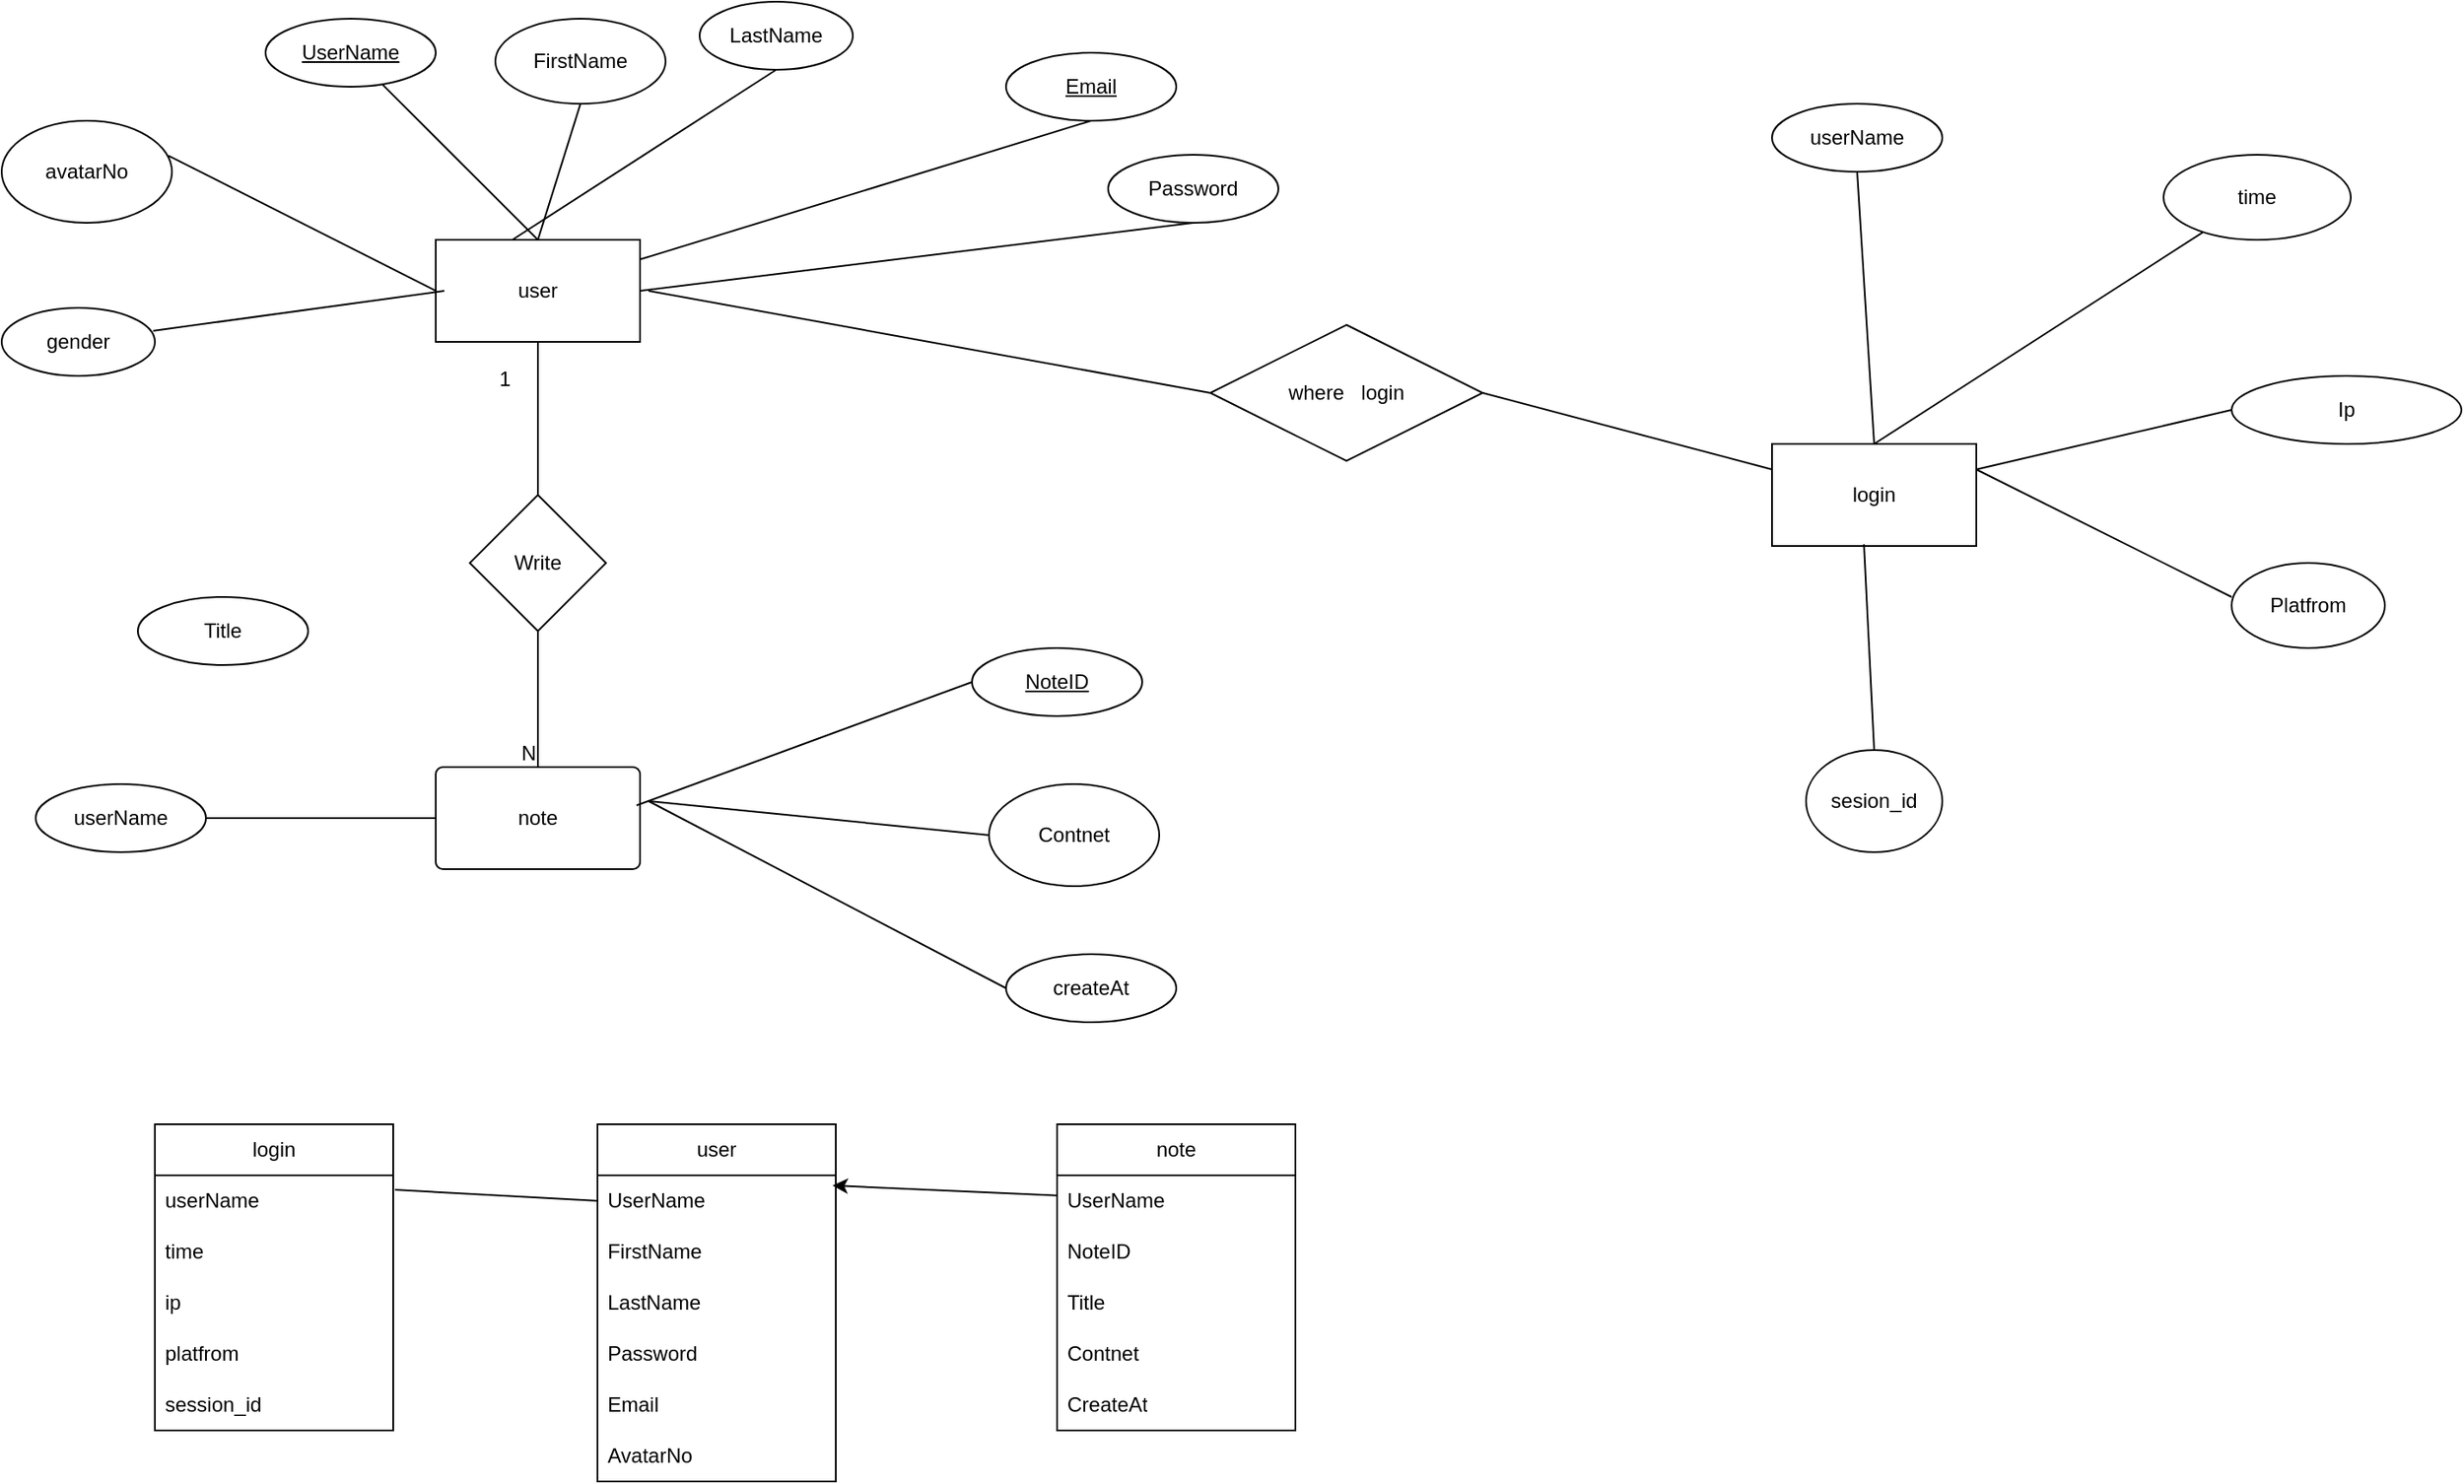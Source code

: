 <mxfile version="24.0.0" type="device">
  <diagram name="Page-1" id="vqWZzH7CyOvR_Mh9cAC_">
    <mxGraphModel dx="2240" dy="2084" grid="1" gridSize="10" guides="1" tooltips="1" connect="1" arrows="1" fold="1" page="1" pageScale="1" pageWidth="850" pageHeight="1100" math="0" shadow="0">
      <root>
        <mxCell id="0" />
        <mxCell id="1" parent="0" />
        <mxCell id="JY1u2aC3xo4Y8I_RKsfR-1" value="user" style="rounded=0;whiteSpace=wrap;html=1;" parent="1" vertex="1">
          <mxGeometry x="305" y="760" width="120" height="60" as="geometry" />
        </mxCell>
        <mxCell id="JY1u2aC3xo4Y8I_RKsfR-2" value="LastName" style="ellipse;whiteSpace=wrap;html=1;" parent="1" vertex="1">
          <mxGeometry x="460" y="620" width="90" height="40" as="geometry" />
        </mxCell>
        <mxCell id="JY1u2aC3xo4Y8I_RKsfR-3" value="FirstName" style="ellipse;whiteSpace=wrap;html=1;" parent="1" vertex="1">
          <mxGeometry x="340" y="630" width="100" height="50" as="geometry" />
        </mxCell>
        <mxCell id="JY1u2aC3xo4Y8I_RKsfR-4" value="UserName" style="ellipse;whiteSpace=wrap;html=1;align=center;fontStyle=4;" parent="1" vertex="1">
          <mxGeometry x="205" y="630" width="100" height="40" as="geometry" />
        </mxCell>
        <mxCell id="JY1u2aC3xo4Y8I_RKsfR-5" value="" style="endArrow=none;html=1;rounded=0;exitX=0.5;exitY=0;exitDx=0;exitDy=0;" parent="1" source="JY1u2aC3xo4Y8I_RKsfR-1" target="JY1u2aC3xo4Y8I_RKsfR-4" edge="1">
          <mxGeometry width="50" height="50" relative="1" as="geometry">
            <mxPoint x="320" y="680" as="sourcePoint" />
            <mxPoint x="370" y="630" as="targetPoint" />
          </mxGeometry>
        </mxCell>
        <mxCell id="JY1u2aC3xo4Y8I_RKsfR-6" value="" style="endArrow=none;html=1;rounded=0;exitX=0.5;exitY=1;exitDx=0;exitDy=0;" parent="1" source="JY1u2aC3xo4Y8I_RKsfR-2" edge="1">
          <mxGeometry width="50" height="50" relative="1" as="geometry">
            <mxPoint x="270" y="780" as="sourcePoint" />
            <mxPoint x="350" y="760" as="targetPoint" />
          </mxGeometry>
        </mxCell>
        <mxCell id="JY1u2aC3xo4Y8I_RKsfR-7" value="" style="endArrow=none;html=1;rounded=0;exitX=0.5;exitY=0;exitDx=0;exitDy=0;entryX=0.5;entryY=1;entryDx=0;entryDy=0;" parent="1" source="JY1u2aC3xo4Y8I_RKsfR-1" target="JY1u2aC3xo4Y8I_RKsfR-3" edge="1">
          <mxGeometry width="50" height="50" relative="1" as="geometry">
            <mxPoint x="360" y="760" as="sourcePoint" />
            <mxPoint x="450" y="710" as="targetPoint" />
          </mxGeometry>
        </mxCell>
        <mxCell id="JY1u2aC3xo4Y8I_RKsfR-8" value="Email" style="ellipse;whiteSpace=wrap;html=1;align=center;fontStyle=4;" parent="1" vertex="1">
          <mxGeometry x="640" y="650" width="100" height="40" as="geometry" />
        </mxCell>
        <mxCell id="JY1u2aC3xo4Y8I_RKsfR-9" value="" style="endArrow=none;html=1;rounded=0;exitX=0.5;exitY=1;exitDx=0;exitDy=0;" parent="1" source="JY1u2aC3xo4Y8I_RKsfR-8" target="JY1u2aC3xo4Y8I_RKsfR-1" edge="1">
          <mxGeometry width="50" height="50" relative="1" as="geometry">
            <mxPoint x="320" y="800" as="sourcePoint" />
            <mxPoint x="370" y="760" as="targetPoint" />
          </mxGeometry>
        </mxCell>
        <mxCell id="JY1u2aC3xo4Y8I_RKsfR-10" value="avatarNo" style="ellipse;whiteSpace=wrap;html=1;" parent="1" vertex="1">
          <mxGeometry x="50" y="690" width="100" height="60" as="geometry" />
        </mxCell>
        <mxCell id="JY1u2aC3xo4Y8I_RKsfR-11" value="" style="endArrow=none;html=1;rounded=0;exitX=0.98;exitY=0.342;exitDx=0;exitDy=0;exitPerimeter=0;entryX=0;entryY=0.5;entryDx=0;entryDy=0;" parent="1" source="JY1u2aC3xo4Y8I_RKsfR-10" target="JY1u2aC3xo4Y8I_RKsfR-1" edge="1">
          <mxGeometry width="50" height="50" relative="1" as="geometry">
            <mxPoint x="260" y="830" as="sourcePoint" />
            <mxPoint x="300" y="790" as="targetPoint" />
          </mxGeometry>
        </mxCell>
        <mxCell id="JY1u2aC3xo4Y8I_RKsfR-12" value="note" style="rounded=1;whiteSpace=wrap;html=1;arcSize=7;" parent="1" vertex="1">
          <mxGeometry x="305" y="1070" width="120" height="60" as="geometry" />
        </mxCell>
        <mxCell id="JY1u2aC3xo4Y8I_RKsfR-17" value="NoteID" style="ellipse;whiteSpace=wrap;html=1;align=center;fontStyle=4;" parent="1" vertex="1">
          <mxGeometry x="620" y="1000" width="100" height="40" as="geometry" />
        </mxCell>
        <mxCell id="JY1u2aC3xo4Y8I_RKsfR-19" value="Write" style="rhombus;whiteSpace=wrap;html=1;" parent="1" vertex="1">
          <mxGeometry x="325" y="910" width="80" height="80" as="geometry" />
        </mxCell>
        <mxCell id="JY1u2aC3xo4Y8I_RKsfR-34" value="" style="endArrow=none;html=1;rounded=0;entryX=0.5;entryY=0;entryDx=0;entryDy=0;exitX=0.5;exitY=1;exitDx=0;exitDy=0;" parent="1" source="JY1u2aC3xo4Y8I_RKsfR-19" target="JY1u2aC3xo4Y8I_RKsfR-12" edge="1">
          <mxGeometry relative="1" as="geometry">
            <mxPoint x="340" y="1000" as="sourcePoint" />
            <mxPoint x="500" y="1000" as="targetPoint" />
          </mxGeometry>
        </mxCell>
        <mxCell id="JY1u2aC3xo4Y8I_RKsfR-35" value="N" style="resizable=0;html=1;whiteSpace=wrap;align=right;verticalAlign=bottom;" parent="JY1u2aC3xo4Y8I_RKsfR-34" connectable="0" vertex="1">
          <mxGeometry x="1" relative="1" as="geometry" />
        </mxCell>
        <mxCell id="JY1u2aC3xo4Y8I_RKsfR-36" value="" style="endArrow=none;html=1;rounded=0;exitX=0.5;exitY=0;exitDx=0;exitDy=0;entryX=0.5;entryY=1;entryDx=0;entryDy=0;" parent="1" source="JY1u2aC3xo4Y8I_RKsfR-19" target="JY1u2aC3xo4Y8I_RKsfR-1" edge="1">
          <mxGeometry relative="1" as="geometry">
            <mxPoint x="520" y="890" as="sourcePoint" />
            <mxPoint x="680" y="890" as="targetPoint" />
          </mxGeometry>
        </mxCell>
        <mxCell id="JY1u2aC3xo4Y8I_RKsfR-37" value="" style="resizable=0;html=1;whiteSpace=wrap;align=left;verticalAlign=bottom;" parent="JY1u2aC3xo4Y8I_RKsfR-36" connectable="0" vertex="1">
          <mxGeometry x="-1" relative="1" as="geometry" />
        </mxCell>
        <mxCell id="JY1u2aC3xo4Y8I_RKsfR-38" value="1" style="resizable=0;html=1;whiteSpace=wrap;align=right;verticalAlign=bottom;" parent="JY1u2aC3xo4Y8I_RKsfR-36" connectable="0" vertex="1">
          <mxGeometry x="1" relative="1" as="geometry">
            <mxPoint x="-15" y="30" as="offset" />
          </mxGeometry>
        </mxCell>
        <mxCell id="JY1u2aC3xo4Y8I_RKsfR-40" value="" style="endArrow=none;html=1;rounded=0;entryX=0;entryY=0.5;entryDx=0;entryDy=0;exitX=0.983;exitY=0.375;exitDx=0;exitDy=0;exitPerimeter=0;" parent="1" source="JY1u2aC3xo4Y8I_RKsfR-12" target="JY1u2aC3xo4Y8I_RKsfR-17" edge="1">
          <mxGeometry relative="1" as="geometry">
            <mxPoint x="425" y="1100" as="sourcePoint" />
            <mxPoint x="585" y="1100" as="targetPoint" />
          </mxGeometry>
        </mxCell>
        <mxCell id="JY1u2aC3xo4Y8I_RKsfR-41" value="Contnet" style="ellipse;whiteSpace=wrap;html=1;" parent="1" vertex="1">
          <mxGeometry x="630" y="1080" width="100" height="60" as="geometry" />
        </mxCell>
        <mxCell id="JY1u2aC3xo4Y8I_RKsfR-42" value="" style="endArrow=none;html=1;rounded=0;entryX=0;entryY=0.5;entryDx=0;entryDy=0;" parent="1" target="JY1u2aC3xo4Y8I_RKsfR-41" edge="1">
          <mxGeometry relative="1" as="geometry">
            <mxPoint x="430" y="1090" as="sourcePoint" />
            <mxPoint x="540" y="1130" as="targetPoint" />
          </mxGeometry>
        </mxCell>
        <mxCell id="JY1u2aC3xo4Y8I_RKsfR-43" value="createAt" style="ellipse;whiteSpace=wrap;html=1;align=center;" parent="1" vertex="1">
          <mxGeometry x="640" y="1180" width="100" height="40" as="geometry" />
        </mxCell>
        <mxCell id="JY1u2aC3xo4Y8I_RKsfR-44" value="" style="endArrow=none;html=1;rounded=0;entryX=0;entryY=0.5;entryDx=0;entryDy=0;" parent="1" target="JY1u2aC3xo4Y8I_RKsfR-43" edge="1">
          <mxGeometry width="50" height="50" relative="1" as="geometry">
            <mxPoint x="430" y="1090" as="sourcePoint" />
            <mxPoint x="630" y="1190" as="targetPoint" />
          </mxGeometry>
        </mxCell>
        <mxCell id="JY1u2aC3xo4Y8I_RKsfR-46" value="user" style="swimlane;fontStyle=0;childLayout=stackLayout;horizontal=1;startSize=30;horizontalStack=0;resizeParent=1;resizeParentMax=0;resizeLast=0;collapsible=1;marginBottom=0;whiteSpace=wrap;html=1;" parent="1" vertex="1">
          <mxGeometry x="400" y="1280" width="140" height="210" as="geometry" />
        </mxCell>
        <mxCell id="JY1u2aC3xo4Y8I_RKsfR-47" value="UserName" style="text;strokeColor=none;fillColor=none;align=left;verticalAlign=middle;spacingLeft=4;spacingRight=4;overflow=hidden;points=[[0,0.5],[1,0.5]];portConstraint=eastwest;rotatable=0;whiteSpace=wrap;html=1;" parent="JY1u2aC3xo4Y8I_RKsfR-46" vertex="1">
          <mxGeometry y="30" width="140" height="30" as="geometry" />
        </mxCell>
        <mxCell id="JY1u2aC3xo4Y8I_RKsfR-48" value="FirstName" style="text;strokeColor=none;fillColor=none;align=left;verticalAlign=middle;spacingLeft=4;spacingRight=4;overflow=hidden;points=[[0,0.5],[1,0.5]];portConstraint=eastwest;rotatable=0;whiteSpace=wrap;html=1;" parent="JY1u2aC3xo4Y8I_RKsfR-46" vertex="1">
          <mxGeometry y="60" width="140" height="30" as="geometry" />
        </mxCell>
        <mxCell id="JY1u2aC3xo4Y8I_RKsfR-49" value="LastName" style="text;strokeColor=none;fillColor=none;align=left;verticalAlign=middle;spacingLeft=4;spacingRight=4;overflow=hidden;points=[[0,0.5],[1,0.5]];portConstraint=eastwest;rotatable=0;whiteSpace=wrap;html=1;" parent="JY1u2aC3xo4Y8I_RKsfR-46" vertex="1">
          <mxGeometry y="90" width="140" height="30" as="geometry" />
        </mxCell>
        <mxCell id="JY1u2aC3xo4Y8I_RKsfR-59" value="&lt;span style=&quot;background-color: initial;&quot;&gt;Password&lt;/span&gt;" style="text;strokeColor=none;fillColor=none;align=left;verticalAlign=middle;spacingLeft=4;spacingRight=4;overflow=hidden;points=[[0,0.5],[1,0.5]];portConstraint=eastwest;rotatable=0;whiteSpace=wrap;html=1;" parent="JY1u2aC3xo4Y8I_RKsfR-46" vertex="1">
          <mxGeometry y="120" width="140" height="30" as="geometry" />
        </mxCell>
        <mxCell id="JY1u2aC3xo4Y8I_RKsfR-60" value="Email" style="text;strokeColor=none;fillColor=none;align=left;verticalAlign=middle;spacingLeft=4;spacingRight=4;overflow=hidden;points=[[0,0.5],[1,0.5]];portConstraint=eastwest;rotatable=0;whiteSpace=wrap;html=1;" parent="JY1u2aC3xo4Y8I_RKsfR-46" vertex="1">
          <mxGeometry y="150" width="140" height="30" as="geometry" />
        </mxCell>
        <mxCell id="JY1u2aC3xo4Y8I_RKsfR-62" value="AvatarNo" style="text;strokeColor=none;fillColor=none;align=left;verticalAlign=middle;spacingLeft=4;spacingRight=4;overflow=hidden;points=[[0,0.5],[1,0.5]];portConstraint=eastwest;rotatable=0;whiteSpace=wrap;html=1;" parent="JY1u2aC3xo4Y8I_RKsfR-46" vertex="1">
          <mxGeometry y="180" width="140" height="30" as="geometry" />
        </mxCell>
        <mxCell id="JY1u2aC3xo4Y8I_RKsfR-50" value="userName" style="ellipse;whiteSpace=wrap;html=1;" parent="1" vertex="1">
          <mxGeometry x="70" y="1080" width="100" height="40" as="geometry" />
        </mxCell>
        <mxCell id="JY1u2aC3xo4Y8I_RKsfR-51" value="" style="endArrow=none;html=1;rounded=0;exitX=1;exitY=0.5;exitDx=0;exitDy=0;entryX=0;entryY=0.5;entryDx=0;entryDy=0;" parent="1" source="JY1u2aC3xo4Y8I_RKsfR-50" target="JY1u2aC3xo4Y8I_RKsfR-12" edge="1">
          <mxGeometry width="50" height="50" relative="1" as="geometry">
            <mxPoint x="250" y="1140" as="sourcePoint" />
            <mxPoint x="300" y="1090" as="targetPoint" />
          </mxGeometry>
        </mxCell>
        <mxCell id="JY1u2aC3xo4Y8I_RKsfR-52" value="note" style="swimlane;fontStyle=0;childLayout=stackLayout;horizontal=1;startSize=30;horizontalStack=0;resizeParent=1;resizeParentMax=0;resizeLast=0;collapsible=1;marginBottom=0;whiteSpace=wrap;html=1;" parent="1" vertex="1">
          <mxGeometry x="670" y="1280" width="140" height="180" as="geometry" />
        </mxCell>
        <mxCell id="JY1u2aC3xo4Y8I_RKsfR-53" value="UserName" style="text;strokeColor=none;fillColor=none;align=left;verticalAlign=middle;spacingLeft=4;spacingRight=4;overflow=hidden;points=[[0,0.5],[1,0.5]];portConstraint=eastwest;rotatable=0;whiteSpace=wrap;html=1;" parent="JY1u2aC3xo4Y8I_RKsfR-52" vertex="1">
          <mxGeometry y="30" width="140" height="30" as="geometry" />
        </mxCell>
        <mxCell id="JY1u2aC3xo4Y8I_RKsfR-54" value="NoteID" style="text;strokeColor=none;fillColor=none;align=left;verticalAlign=middle;spacingLeft=4;spacingRight=4;overflow=hidden;points=[[0,0.5],[1,0.5]];portConstraint=eastwest;rotatable=0;whiteSpace=wrap;html=1;" parent="JY1u2aC3xo4Y8I_RKsfR-52" vertex="1">
          <mxGeometry y="60" width="140" height="30" as="geometry" />
        </mxCell>
        <mxCell id="JY1u2aC3xo4Y8I_RKsfR-55" value="Title" style="text;strokeColor=none;fillColor=none;align=left;verticalAlign=middle;spacingLeft=4;spacingRight=4;overflow=hidden;points=[[0,0.5],[1,0.5]];portConstraint=eastwest;rotatable=0;whiteSpace=wrap;html=1;" parent="JY1u2aC3xo4Y8I_RKsfR-52" vertex="1">
          <mxGeometry y="90" width="140" height="30" as="geometry" />
        </mxCell>
        <mxCell id="JY1u2aC3xo4Y8I_RKsfR-67" value="Contnet" style="text;strokeColor=none;fillColor=none;align=left;verticalAlign=middle;spacingLeft=4;spacingRight=4;overflow=hidden;points=[[0,0.5],[1,0.5]];portConstraint=eastwest;rotatable=0;whiteSpace=wrap;html=1;" parent="JY1u2aC3xo4Y8I_RKsfR-52" vertex="1">
          <mxGeometry y="120" width="140" height="30" as="geometry" />
        </mxCell>
        <mxCell id="JY1u2aC3xo4Y8I_RKsfR-68" value="CreateAt" style="text;strokeColor=none;fillColor=none;align=left;verticalAlign=middle;spacingLeft=4;spacingRight=4;overflow=hidden;points=[[0,0.5],[1,0.5]];portConstraint=eastwest;rotatable=0;whiteSpace=wrap;html=1;" parent="JY1u2aC3xo4Y8I_RKsfR-52" vertex="1">
          <mxGeometry y="150" width="140" height="30" as="geometry" />
        </mxCell>
        <mxCell id="JY1u2aC3xo4Y8I_RKsfR-56" value="" style="endArrow=classic;html=1;rounded=0;entryX=0.986;entryY=0.2;entryDx=0;entryDy=0;entryPerimeter=0;" parent="1" source="JY1u2aC3xo4Y8I_RKsfR-53" target="JY1u2aC3xo4Y8I_RKsfR-47" edge="1">
          <mxGeometry width="50" height="50" relative="1" as="geometry">
            <mxPoint x="300" y="1330" as="sourcePoint" />
            <mxPoint x="460" y="1320" as="targetPoint" />
          </mxGeometry>
        </mxCell>
        <mxCell id="JY1u2aC3xo4Y8I_RKsfR-57" value="Password" style="ellipse;whiteSpace=wrap;html=1;align=center;" parent="1" vertex="1">
          <mxGeometry x="700" y="710" width="100" height="40" as="geometry" />
        </mxCell>
        <mxCell id="JY1u2aC3xo4Y8I_RKsfR-63" value="Title" style="ellipse;whiteSpace=wrap;html=1;align=center;" parent="1" vertex="1">
          <mxGeometry x="130" y="970" width="100" height="40" as="geometry" />
        </mxCell>
        <mxCell id="JY1u2aC3xo4Y8I_RKsfR-66" value="" style="endArrow=none;html=1;rounded=0;exitX=1;exitY=0.5;exitDx=0;exitDy=0;entryX=0.5;entryY=1;entryDx=0;entryDy=0;" parent="1" source="JY1u2aC3xo4Y8I_RKsfR-1" target="JY1u2aC3xo4Y8I_RKsfR-57" edge="1">
          <mxGeometry relative="1" as="geometry">
            <mxPoint x="600" y="750" as="sourcePoint" />
            <mxPoint x="740" y="750" as="targetPoint" />
          </mxGeometry>
        </mxCell>
        <mxCell id="jJwgBLX7FXP5-gQApnzi-1" value="gender" style="ellipse;whiteSpace=wrap;html=1;" vertex="1" parent="1">
          <mxGeometry x="50" y="800" width="90" height="40" as="geometry" />
        </mxCell>
        <mxCell id="jJwgBLX7FXP5-gQApnzi-2" value="" style="endArrow=none;html=1;rounded=0;exitX=0.989;exitY=0.338;exitDx=0;exitDy=0;exitPerimeter=0;entryX=0.042;entryY=0.5;entryDx=0;entryDy=0;entryPerimeter=0;" edge="1" parent="1" source="jJwgBLX7FXP5-gQApnzi-1" target="JY1u2aC3xo4Y8I_RKsfR-1">
          <mxGeometry width="50" height="50" relative="1" as="geometry">
            <mxPoint x="158" y="721" as="sourcePoint" />
            <mxPoint x="300" y="790" as="targetPoint" />
            <Array as="points" />
          </mxGeometry>
        </mxCell>
        <mxCell id="jJwgBLX7FXP5-gQApnzi-3" value="login" style="rounded=0;whiteSpace=wrap;html=1;strokeColor=default;" vertex="1" parent="1">
          <mxGeometry x="1090" y="880" width="120" height="60" as="geometry" />
        </mxCell>
        <mxCell id="jJwgBLX7FXP5-gQApnzi-4" value="where&amp;nbsp; &amp;nbsp;login" style="rhombus;whiteSpace=wrap;html=1;" vertex="1" parent="1">
          <mxGeometry x="760" y="810" width="160" height="80" as="geometry" />
        </mxCell>
        <mxCell id="jJwgBLX7FXP5-gQApnzi-5" value="" style="endArrow=none;html=1;rounded=0;entryX=0;entryY=0.5;entryDx=0;entryDy=0;" edge="1" parent="1" target="jJwgBLX7FXP5-gQApnzi-4">
          <mxGeometry width="50" height="50" relative="1" as="geometry">
            <mxPoint x="430" y="790" as="sourcePoint" />
            <mxPoint x="690" y="910" as="targetPoint" />
          </mxGeometry>
        </mxCell>
        <mxCell id="jJwgBLX7FXP5-gQApnzi-6" value="" style="endArrow=none;html=1;rounded=0;exitX=1;exitY=0.5;exitDx=0;exitDy=0;entryX=0;entryY=0.25;entryDx=0;entryDy=0;" edge="1" parent="1" source="jJwgBLX7FXP5-gQApnzi-4" target="jJwgBLX7FXP5-gQApnzi-3">
          <mxGeometry width="50" height="50" relative="1" as="geometry">
            <mxPoint x="970" y="960" as="sourcePoint" />
            <mxPoint x="1020" y="910" as="targetPoint" />
          </mxGeometry>
        </mxCell>
        <mxCell id="jJwgBLX7FXP5-gQApnzi-7" value="userName" style="ellipse;whiteSpace=wrap;html=1;" vertex="1" parent="1">
          <mxGeometry x="1090" y="680" width="100" height="40" as="geometry" />
        </mxCell>
        <mxCell id="jJwgBLX7FXP5-gQApnzi-8" value="" style="endArrow=none;html=1;rounded=0;entryX=0.5;entryY=1;entryDx=0;entryDy=0;" edge="1" parent="1" target="jJwgBLX7FXP5-gQApnzi-7">
          <mxGeometry width="50" height="50" relative="1" as="geometry">
            <mxPoint x="1150" y="880" as="sourcePoint" />
            <mxPoint x="1200" y="830" as="targetPoint" />
          </mxGeometry>
        </mxCell>
        <mxCell id="jJwgBLX7FXP5-gQApnzi-9" value="time" style="ellipse;whiteSpace=wrap;html=1;" vertex="1" parent="1">
          <mxGeometry x="1320" y="710" width="110" height="50" as="geometry" />
        </mxCell>
        <mxCell id="jJwgBLX7FXP5-gQApnzi-12" value="Ip" style="ellipse;whiteSpace=wrap;html=1;" vertex="1" parent="1">
          <mxGeometry x="1360" y="840" width="135" height="40" as="geometry" />
        </mxCell>
        <mxCell id="jJwgBLX7FXP5-gQApnzi-14" value="Platfrom" style="ellipse;whiteSpace=wrap;html=1;" vertex="1" parent="1">
          <mxGeometry x="1360" y="950" width="90" height="50" as="geometry" />
        </mxCell>
        <mxCell id="jJwgBLX7FXP5-gQApnzi-15" value="sesion_id" style="ellipse;whiteSpace=wrap;html=1;" vertex="1" parent="1">
          <mxGeometry x="1110" y="1060" width="80" height="60" as="geometry" />
        </mxCell>
        <mxCell id="jJwgBLX7FXP5-gQApnzi-17" value="" style="endArrow=none;html=1;rounded=0;exitX=0.5;exitY=0;exitDx=0;exitDy=0;" edge="1" parent="1" source="jJwgBLX7FXP5-gQApnzi-3" target="jJwgBLX7FXP5-gQApnzi-9">
          <mxGeometry width="50" height="50" relative="1" as="geometry">
            <mxPoint x="1150" y="870" as="sourcePoint" />
            <mxPoint x="1350" y="750" as="targetPoint" />
          </mxGeometry>
        </mxCell>
        <mxCell id="jJwgBLX7FXP5-gQApnzi-18" value="" style="endArrow=none;html=1;rounded=0;exitX=1;exitY=0.25;exitDx=0;exitDy=0;" edge="1" parent="1" source="jJwgBLX7FXP5-gQApnzi-3">
          <mxGeometry width="50" height="50" relative="1" as="geometry">
            <mxPoint x="1310" y="910" as="sourcePoint" />
            <mxPoint x="1360" y="860" as="targetPoint" />
          </mxGeometry>
        </mxCell>
        <mxCell id="jJwgBLX7FXP5-gQApnzi-19" value="" style="endArrow=none;html=1;rounded=0;exitX=1;exitY=0.25;exitDx=0;exitDy=0;" edge="1" parent="1" source="jJwgBLX7FXP5-gQApnzi-3">
          <mxGeometry width="50" height="50" relative="1" as="geometry">
            <mxPoint x="1310" y="1020" as="sourcePoint" />
            <mxPoint x="1360" y="970" as="targetPoint" />
          </mxGeometry>
        </mxCell>
        <mxCell id="jJwgBLX7FXP5-gQApnzi-20" value="" style="endArrow=none;html=1;rounded=0;entryX=0.45;entryY=0.983;entryDx=0;entryDy=0;entryPerimeter=0;exitX=0.5;exitY=0;exitDx=0;exitDy=0;" edge="1" parent="1" source="jJwgBLX7FXP5-gQApnzi-15" target="jJwgBLX7FXP5-gQApnzi-3">
          <mxGeometry width="50" height="50" relative="1" as="geometry">
            <mxPoint x="1160" y="1050" as="sourcePoint" />
            <mxPoint x="1140" y="950" as="targetPoint" />
          </mxGeometry>
        </mxCell>
        <mxCell id="jJwgBLX7FXP5-gQApnzi-22" value="login" style="swimlane;fontStyle=0;childLayout=stackLayout;horizontal=1;startSize=30;horizontalStack=0;resizeParent=1;resizeParentMax=0;resizeLast=0;collapsible=1;marginBottom=0;whiteSpace=wrap;html=1;" vertex="1" parent="1">
          <mxGeometry x="140" y="1280" width="140" height="180" as="geometry" />
        </mxCell>
        <mxCell id="jJwgBLX7FXP5-gQApnzi-23" value="userName" style="text;strokeColor=none;fillColor=none;align=left;verticalAlign=middle;spacingLeft=4;spacingRight=4;overflow=hidden;points=[[0,0.5],[1,0.5]];portConstraint=eastwest;rotatable=0;whiteSpace=wrap;html=1;" vertex="1" parent="jJwgBLX7FXP5-gQApnzi-22">
          <mxGeometry y="30" width="140" height="30" as="geometry" />
        </mxCell>
        <mxCell id="jJwgBLX7FXP5-gQApnzi-24" value="time" style="text;strokeColor=none;fillColor=none;align=left;verticalAlign=middle;spacingLeft=4;spacingRight=4;overflow=hidden;points=[[0,0.5],[1,0.5]];portConstraint=eastwest;rotatable=0;whiteSpace=wrap;html=1;" vertex="1" parent="jJwgBLX7FXP5-gQApnzi-22">
          <mxGeometry y="60" width="140" height="30" as="geometry" />
        </mxCell>
        <mxCell id="jJwgBLX7FXP5-gQApnzi-25" value="ip" style="text;strokeColor=none;fillColor=none;align=left;verticalAlign=middle;spacingLeft=4;spacingRight=4;overflow=hidden;points=[[0,0.5],[1,0.5]];portConstraint=eastwest;rotatable=0;whiteSpace=wrap;html=1;" vertex="1" parent="jJwgBLX7FXP5-gQApnzi-22">
          <mxGeometry y="90" width="140" height="30" as="geometry" />
        </mxCell>
        <mxCell id="jJwgBLX7FXP5-gQApnzi-26" value="platfrom" style="text;strokeColor=none;fillColor=none;align=left;verticalAlign=middle;spacingLeft=4;spacingRight=4;overflow=hidden;points=[[0,0.5],[1,0.5]];portConstraint=eastwest;rotatable=0;whiteSpace=wrap;html=1;" vertex="1" parent="jJwgBLX7FXP5-gQApnzi-22">
          <mxGeometry y="120" width="140" height="30" as="geometry" />
        </mxCell>
        <mxCell id="jJwgBLX7FXP5-gQApnzi-27" value="session_id" style="text;strokeColor=none;fillColor=none;align=left;verticalAlign=middle;spacingLeft=4;spacingRight=4;overflow=hidden;points=[[0,0.5],[1,0.5]];portConstraint=eastwest;rotatable=0;whiteSpace=wrap;html=1;" vertex="1" parent="jJwgBLX7FXP5-gQApnzi-22">
          <mxGeometry y="150" width="140" height="30" as="geometry" />
        </mxCell>
        <mxCell id="jJwgBLX7FXP5-gQApnzi-28" value="" style="endArrow=none;html=1;rounded=0;entryX=0;entryY=0.5;entryDx=0;entryDy=0;exitX=1.007;exitY=0.283;exitDx=0;exitDy=0;exitPerimeter=0;" edge="1" parent="1" source="jJwgBLX7FXP5-gQApnzi-23" target="JY1u2aC3xo4Y8I_RKsfR-47">
          <mxGeometry width="50" height="50" relative="1" as="geometry">
            <mxPoint x="290" y="1320" as="sourcePoint" />
            <mxPoint x="400" y="1310" as="targetPoint" />
          </mxGeometry>
        </mxCell>
      </root>
    </mxGraphModel>
  </diagram>
</mxfile>
